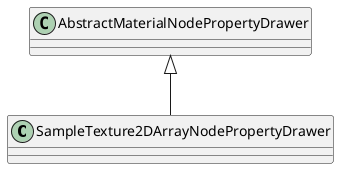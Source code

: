 @startuml
class SampleTexture2DArrayNodePropertyDrawer {
}
AbstractMaterialNodePropertyDrawer <|-- SampleTexture2DArrayNodePropertyDrawer
@enduml
